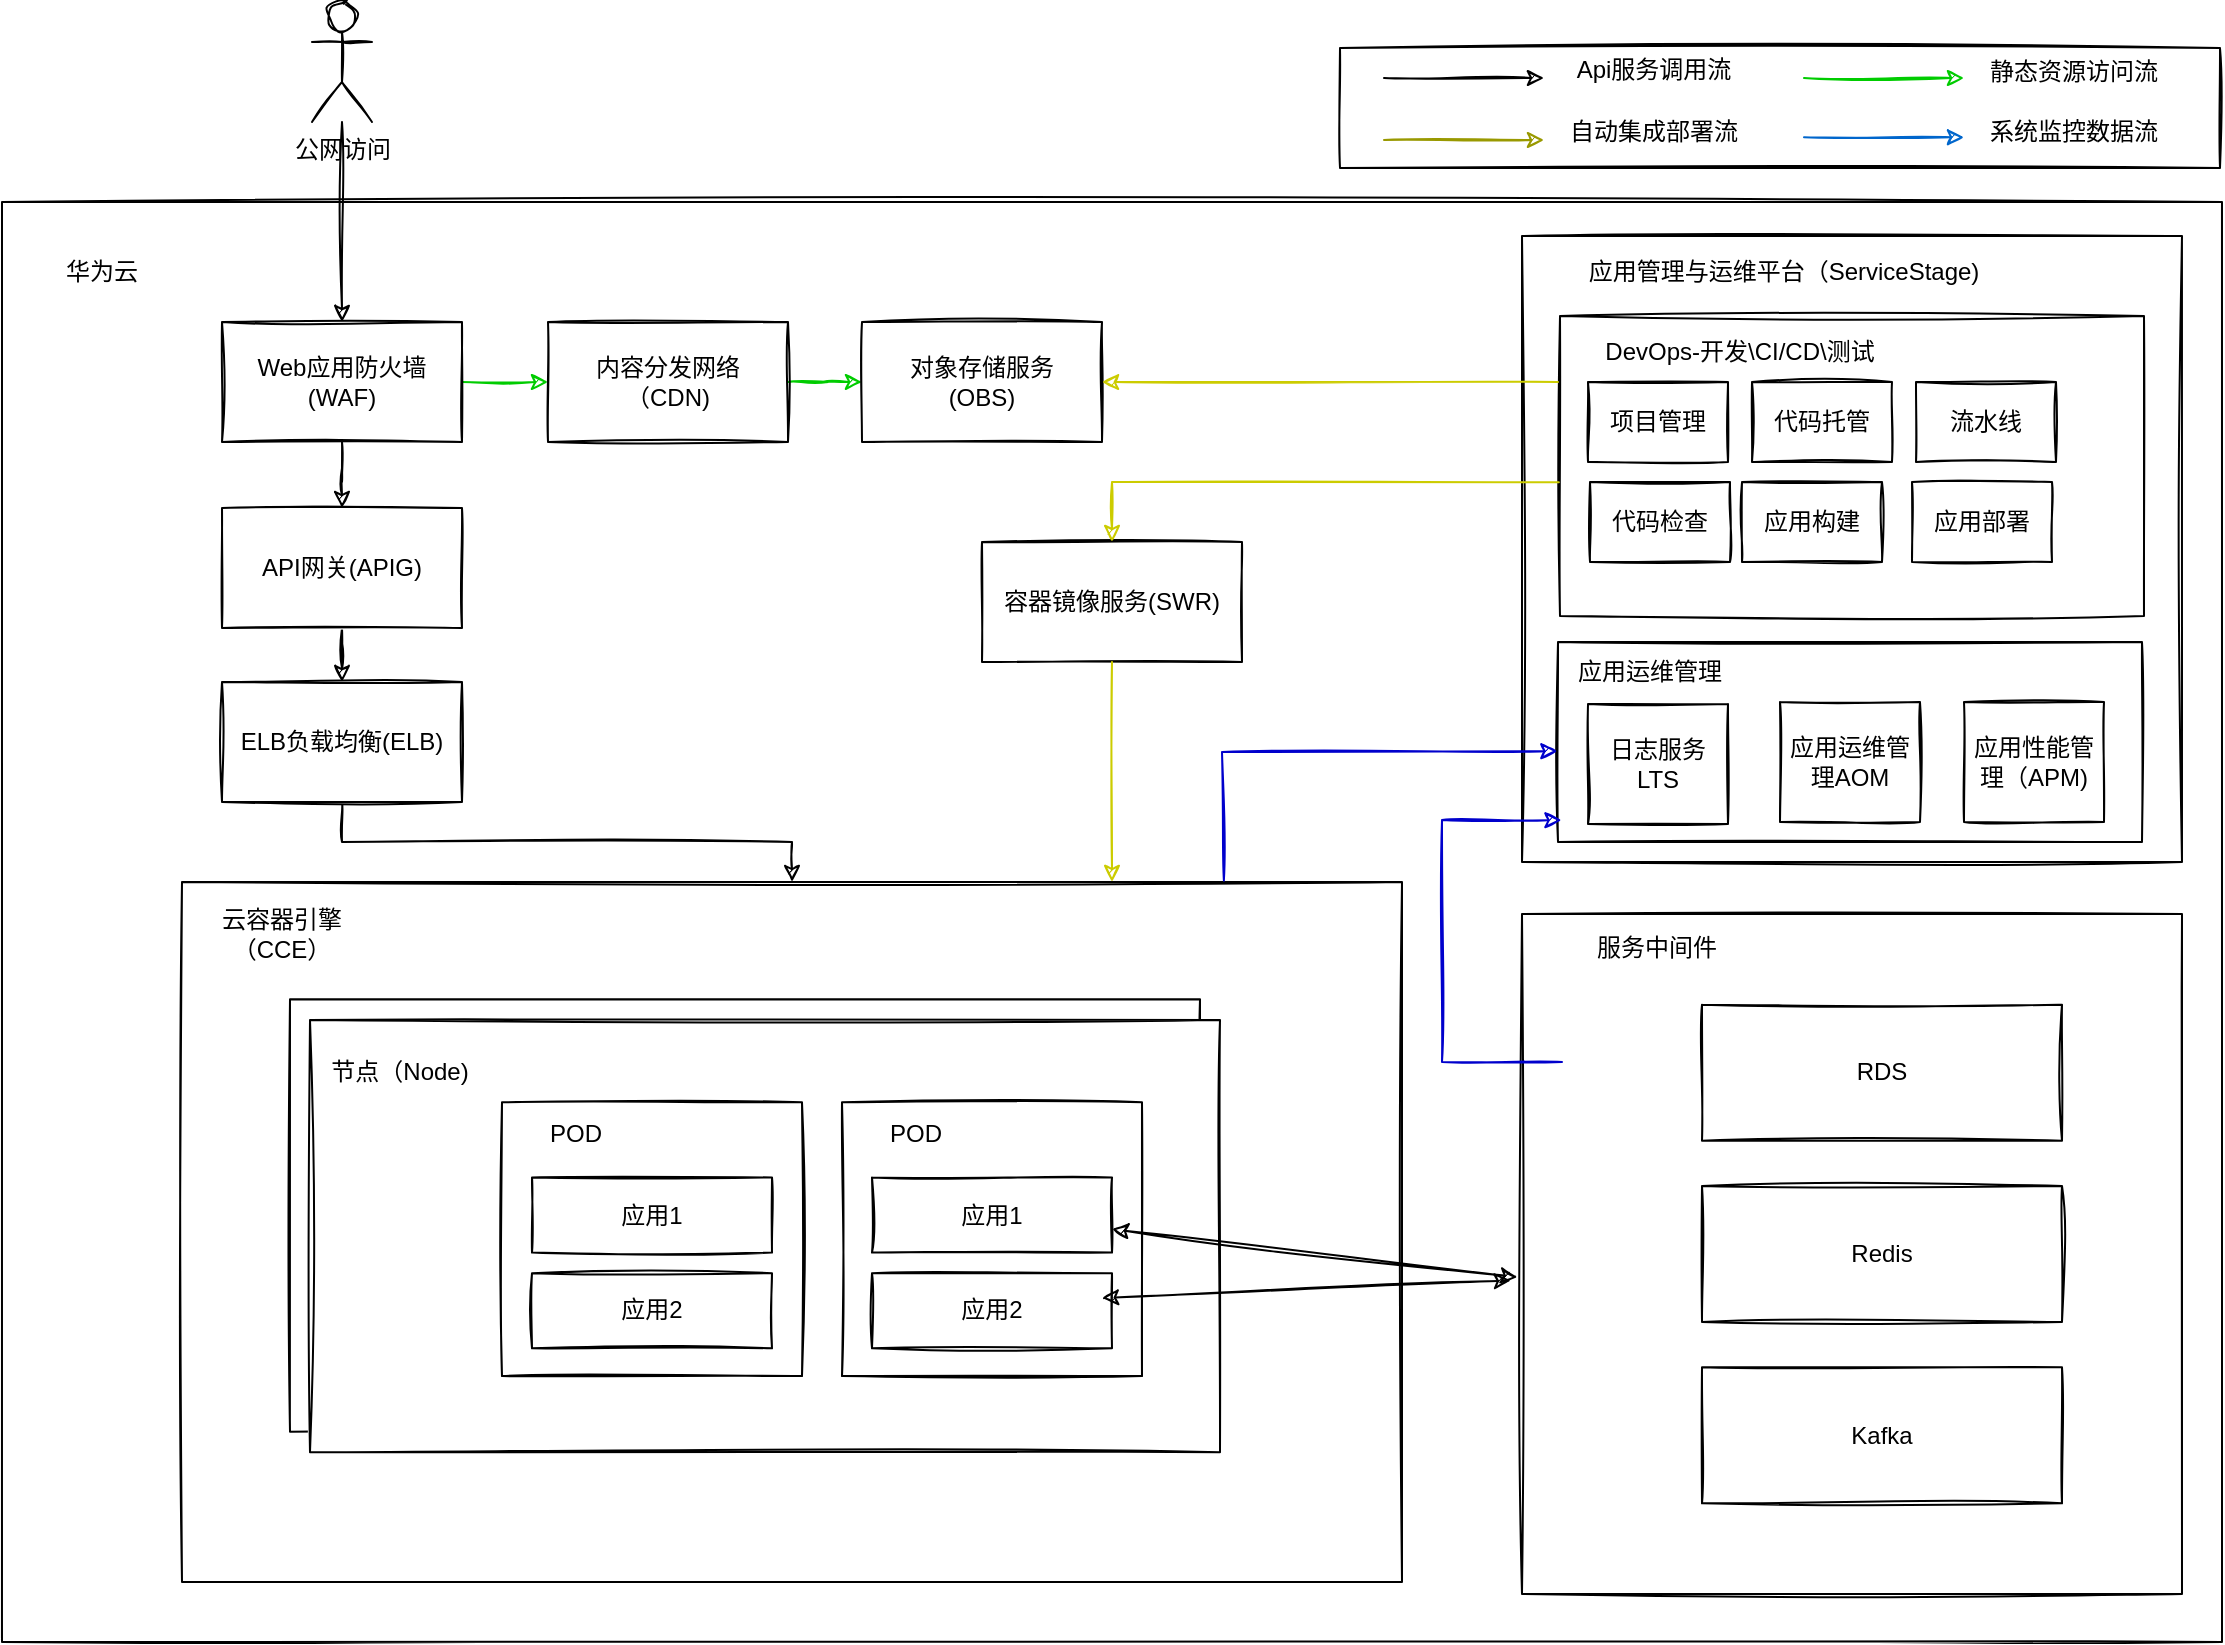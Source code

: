 <mxfile version="16.2.6" type="github">
  <diagram id="frolMqYxQoQGtpQ2CzU4" name="第 1 页">
    <mxGraphModel dx="1368" dy="945" grid="1" gridSize="10" guides="1" tooltips="1" connect="1" arrows="1" fold="1" page="1" pageScale="1" pageWidth="850" pageHeight="1100" math="0" shadow="0">
      <root>
        <mxCell id="0" />
        <mxCell id="1" parent="0" />
        <mxCell id="wlxEGy2Q7AkGiaXGp4Vi-1" value="" style="rounded=0;whiteSpace=wrap;html=1;sketch=1;" vertex="1" parent="1">
          <mxGeometry x="130" y="120" width="1110" height="720" as="geometry" />
        </mxCell>
        <mxCell id="wlxEGy2Q7AkGiaXGp4Vi-2" value="" style="rounded=0;whiteSpace=wrap;html=1;sketch=1;" vertex="1" parent="1">
          <mxGeometry x="890" y="137" width="330" height="313" as="geometry" />
        </mxCell>
        <mxCell id="wlxEGy2Q7AkGiaXGp4Vi-3" style="edgeStyle=orthogonalEdgeStyle;rounded=0;orthogonalLoop=1;jettySize=auto;html=1;fillColor=#d5e8d4;strokeColor=#00CC00;sketch=1;" edge="1" parent="1" source="wlxEGy2Q7AkGiaXGp4Vi-5" target="wlxEGy2Q7AkGiaXGp4Vi-9">
          <mxGeometry relative="1" as="geometry" />
        </mxCell>
        <mxCell id="wlxEGy2Q7AkGiaXGp4Vi-4" style="edgeStyle=orthogonalEdgeStyle;rounded=0;orthogonalLoop=1;jettySize=auto;html=1;entryX=0.5;entryY=0;entryDx=0;entryDy=0;strokeColor=#000000;sketch=1;" edge="1" parent="1" source="wlxEGy2Q7AkGiaXGp4Vi-5" target="wlxEGy2Q7AkGiaXGp4Vi-13">
          <mxGeometry relative="1" as="geometry" />
        </mxCell>
        <mxCell id="wlxEGy2Q7AkGiaXGp4Vi-5" value="Web应用防火墙(WAF)" style="rounded=0;whiteSpace=wrap;html=1;sketch=1;" vertex="1" parent="1">
          <mxGeometry x="240" y="180" width="120" height="60" as="geometry" />
        </mxCell>
        <mxCell id="wlxEGy2Q7AkGiaXGp4Vi-6" style="edgeStyle=orthogonalEdgeStyle;rounded=0;orthogonalLoop=1;jettySize=auto;html=1;sketch=1;" edge="1" parent="1" source="wlxEGy2Q7AkGiaXGp4Vi-7" target="wlxEGy2Q7AkGiaXGp4Vi-5">
          <mxGeometry relative="1" as="geometry" />
        </mxCell>
        <mxCell id="wlxEGy2Q7AkGiaXGp4Vi-7" value="公网访问" style="shape=umlActor;verticalLabelPosition=bottom;verticalAlign=top;html=1;sketch=1;" vertex="1" parent="1">
          <mxGeometry x="285" y="20" width="30" height="60" as="geometry" />
        </mxCell>
        <mxCell id="wlxEGy2Q7AkGiaXGp4Vi-8" style="edgeStyle=orthogonalEdgeStyle;rounded=0;orthogonalLoop=1;jettySize=auto;html=1;strokeColor=#00CC00;sketch=1;" edge="1" parent="1" source="wlxEGy2Q7AkGiaXGp4Vi-9" target="wlxEGy2Q7AkGiaXGp4Vi-10">
          <mxGeometry relative="1" as="geometry" />
        </mxCell>
        <mxCell id="wlxEGy2Q7AkGiaXGp4Vi-9" value="内容分发网络&lt;br&gt;（CDN)" style="rounded=0;whiteSpace=wrap;html=1;sketch=1;" vertex="1" parent="1">
          <mxGeometry x="403" y="180" width="120" height="60" as="geometry" />
        </mxCell>
        <mxCell id="wlxEGy2Q7AkGiaXGp4Vi-10" value="对象存储服务&lt;br&gt;(OBS)" style="rounded=0;whiteSpace=wrap;html=1;sketch=1;" vertex="1" parent="1">
          <mxGeometry x="560" y="180" width="120" height="60" as="geometry" />
        </mxCell>
        <mxCell id="wlxEGy2Q7AkGiaXGp4Vi-11" value="华为云" style="text;html=1;strokeColor=none;fillColor=none;align=center;verticalAlign=middle;whiteSpace=wrap;rounded=0;sketch=1;" vertex="1" parent="1">
          <mxGeometry x="150" y="140" width="60" height="30" as="geometry" />
        </mxCell>
        <mxCell id="wlxEGy2Q7AkGiaXGp4Vi-12" style="edgeStyle=orthogonalEdgeStyle;rounded=0;orthogonalLoop=1;jettySize=auto;html=1;strokeColor=#000000;sketch=1;" edge="1" parent="1" source="wlxEGy2Q7AkGiaXGp4Vi-13" target="wlxEGy2Q7AkGiaXGp4Vi-15">
          <mxGeometry relative="1" as="geometry" />
        </mxCell>
        <mxCell id="wlxEGy2Q7AkGiaXGp4Vi-13" value="API网关(APIG)" style="rounded=0;whiteSpace=wrap;html=1;sketch=1;" vertex="1" parent="1">
          <mxGeometry x="240" y="273" width="120" height="60" as="geometry" />
        </mxCell>
        <mxCell id="wlxEGy2Q7AkGiaXGp4Vi-14" style="edgeStyle=orthogonalEdgeStyle;rounded=0;orthogonalLoop=1;jettySize=auto;html=1;strokeColor=#000000;sketch=1;" edge="1" parent="1" source="wlxEGy2Q7AkGiaXGp4Vi-15" target="wlxEGy2Q7AkGiaXGp4Vi-17">
          <mxGeometry relative="1" as="geometry" />
        </mxCell>
        <mxCell id="wlxEGy2Q7AkGiaXGp4Vi-15" value="ELB负载均衡(ELB)" style="rounded=0;whiteSpace=wrap;html=1;sketch=1;" vertex="1" parent="1">
          <mxGeometry x="240" y="360" width="120" height="60" as="geometry" />
        </mxCell>
        <mxCell id="wlxEGy2Q7AkGiaXGp4Vi-16" value="" style="group;sketch=1;" vertex="1" connectable="0" parent="1">
          <mxGeometry x="220" y="460" width="610" height="350" as="geometry" />
        </mxCell>
        <mxCell id="wlxEGy2Q7AkGiaXGp4Vi-17" value="" style="rounded=0;whiteSpace=wrap;html=1;sketch=1;" vertex="1" parent="wlxEGy2Q7AkGiaXGp4Vi-16">
          <mxGeometry width="610" height="350" as="geometry" />
        </mxCell>
        <mxCell id="wlxEGy2Q7AkGiaXGp4Vi-18" value="云容器引擎（CCE）" style="text;html=1;strokeColor=none;fillColor=none;align=center;verticalAlign=middle;whiteSpace=wrap;rounded=0;sketch=1;" vertex="1" parent="wlxEGy2Q7AkGiaXGp4Vi-16">
          <mxGeometry x="10" y="10.294" width="80" height="30.882" as="geometry" />
        </mxCell>
        <mxCell id="wlxEGy2Q7AkGiaXGp4Vi-19" value="" style="rounded=0;whiteSpace=wrap;html=1;sketch=1;" vertex="1" parent="wlxEGy2Q7AkGiaXGp4Vi-16">
          <mxGeometry x="54" y="58.676" width="455" height="216.176" as="geometry" />
        </mxCell>
        <mxCell id="wlxEGy2Q7AkGiaXGp4Vi-20" value="" style="rounded=0;whiteSpace=wrap;html=1;sketch=1;" vertex="1" parent="wlxEGy2Q7AkGiaXGp4Vi-16">
          <mxGeometry x="64" y="68.971" width="455" height="216.176" as="geometry" />
        </mxCell>
        <mxCell id="wlxEGy2Q7AkGiaXGp4Vi-21" value="节点（Node)" style="text;html=1;strokeColor=none;fillColor=none;align=center;verticalAlign=middle;whiteSpace=wrap;rounded=0;sketch=1;" vertex="1" parent="wlxEGy2Q7AkGiaXGp4Vi-16">
          <mxGeometry x="69" y="79.265" width="80" height="30.882" as="geometry" />
        </mxCell>
        <mxCell id="wlxEGy2Q7AkGiaXGp4Vi-22" value="" style="rounded=0;whiteSpace=wrap;html=1;sketch=1;" vertex="1" parent="wlxEGy2Q7AkGiaXGp4Vi-16">
          <mxGeometry x="160" y="110.147" width="150" height="136.912" as="geometry" />
        </mxCell>
        <mxCell id="wlxEGy2Q7AkGiaXGp4Vi-23" value="" style="rounded=0;whiteSpace=wrap;html=1;sketch=1;" vertex="1" parent="wlxEGy2Q7AkGiaXGp4Vi-16">
          <mxGeometry x="330" y="110.147" width="150" height="136.912" as="geometry" />
        </mxCell>
        <mxCell id="wlxEGy2Q7AkGiaXGp4Vi-24" value="POD" style="text;html=1;strokeColor=none;fillColor=none;align=center;verticalAlign=middle;whiteSpace=wrap;rounded=0;sketch=1;" vertex="1" parent="wlxEGy2Q7AkGiaXGp4Vi-16">
          <mxGeometry x="157" y="110.147" width="80" height="30.882" as="geometry" />
        </mxCell>
        <mxCell id="wlxEGy2Q7AkGiaXGp4Vi-25" value="POD" style="text;html=1;strokeColor=none;fillColor=none;align=center;verticalAlign=middle;whiteSpace=wrap;rounded=0;sketch=1;" vertex="1" parent="wlxEGy2Q7AkGiaXGp4Vi-16">
          <mxGeometry x="327" y="110.147" width="80" height="30.882" as="geometry" />
        </mxCell>
        <mxCell id="wlxEGy2Q7AkGiaXGp4Vi-26" value="应用1" style="rounded=0;whiteSpace=wrap;html=1;sketch=1;" vertex="1" parent="wlxEGy2Q7AkGiaXGp4Vi-16">
          <mxGeometry x="175" y="147.721" width="120" height="37.574" as="geometry" />
        </mxCell>
        <mxCell id="wlxEGy2Q7AkGiaXGp4Vi-27" value="应用2" style="rounded=0;whiteSpace=wrap;html=1;sketch=1;" vertex="1" parent="wlxEGy2Q7AkGiaXGp4Vi-16">
          <mxGeometry x="175" y="195.588" width="120" height="37.574" as="geometry" />
        </mxCell>
        <mxCell id="wlxEGy2Q7AkGiaXGp4Vi-28" value="应用1" style="rounded=0;whiteSpace=wrap;html=1;sketch=1;" vertex="1" parent="wlxEGy2Q7AkGiaXGp4Vi-16">
          <mxGeometry x="345" y="147.721" width="120" height="37.574" as="geometry" />
        </mxCell>
        <mxCell id="wlxEGy2Q7AkGiaXGp4Vi-29" value="应用2" style="rounded=0;whiteSpace=wrap;html=1;sketch=1;" vertex="1" parent="wlxEGy2Q7AkGiaXGp4Vi-16">
          <mxGeometry x="345" y="195.588" width="120" height="37.574" as="geometry" />
        </mxCell>
        <mxCell id="wlxEGy2Q7AkGiaXGp4Vi-30" value="" style="group;sketch=1;" vertex="1" connectable="0" parent="1">
          <mxGeometry x="890" y="476" width="330" height="340" as="geometry" />
        </mxCell>
        <mxCell id="wlxEGy2Q7AkGiaXGp4Vi-31" value="" style="rounded=0;whiteSpace=wrap;html=1;sketch=1;" vertex="1" parent="wlxEGy2Q7AkGiaXGp4Vi-30">
          <mxGeometry width="330" height="340" as="geometry" />
        </mxCell>
        <mxCell id="wlxEGy2Q7AkGiaXGp4Vi-32" value="RDS" style="rounded=0;whiteSpace=wrap;html=1;sketch=1;" vertex="1" parent="wlxEGy2Q7AkGiaXGp4Vi-30">
          <mxGeometry x="90" y="45.333" width="180" height="68" as="geometry" />
        </mxCell>
        <mxCell id="wlxEGy2Q7AkGiaXGp4Vi-33" value="Redis" style="rounded=0;whiteSpace=wrap;html=1;sketch=1;" vertex="1" parent="wlxEGy2Q7AkGiaXGp4Vi-30">
          <mxGeometry x="90" y="136" width="180" height="68" as="geometry" />
        </mxCell>
        <mxCell id="wlxEGy2Q7AkGiaXGp4Vi-34" value="Kafka" style="rounded=0;whiteSpace=wrap;html=1;sketch=1;" vertex="1" parent="wlxEGy2Q7AkGiaXGp4Vi-30">
          <mxGeometry x="90" y="226.667" width="180" height="68" as="geometry" />
        </mxCell>
        <mxCell id="wlxEGy2Q7AkGiaXGp4Vi-35" value="服务中间件" style="text;html=1;strokeColor=none;fillColor=none;align=center;verticalAlign=middle;whiteSpace=wrap;rounded=0;sketch=1;" vertex="1" parent="wlxEGy2Q7AkGiaXGp4Vi-30">
          <mxGeometry width="135.0" height="34" as="geometry" />
        </mxCell>
        <mxCell id="wlxEGy2Q7AkGiaXGp4Vi-36" value="" style="endArrow=classic;startArrow=classic;html=1;rounded=0;strokeColor=#000000;entryX=-0.007;entryY=0.534;entryDx=0;entryDy=0;entryPerimeter=0;sketch=1;" edge="1" parent="1" source="wlxEGy2Q7AkGiaXGp4Vi-28" target="wlxEGy2Q7AkGiaXGp4Vi-31">
          <mxGeometry width="50" height="50" relative="1" as="geometry">
            <mxPoint x="840" y="580" as="sourcePoint" />
            <mxPoint x="890" y="530" as="targetPoint" />
          </mxGeometry>
        </mxCell>
        <mxCell id="wlxEGy2Q7AkGiaXGp4Vi-37" value="" style="endArrow=classic;startArrow=classic;html=1;rounded=0;strokeColor=#000000;exitX=-0.017;exitY=0.539;exitDx=0;exitDy=0;exitPerimeter=0;sketch=1;" edge="1" parent="1" source="wlxEGy2Q7AkGiaXGp4Vi-31">
          <mxGeometry width="50" height="50" relative="1" as="geometry">
            <mxPoint x="900" y="630" as="sourcePoint" />
            <mxPoint x="680" y="668" as="targetPoint" />
          </mxGeometry>
        </mxCell>
        <mxCell id="wlxEGy2Q7AkGiaXGp4Vi-38" value="容器镜像服务(SWR)" style="rounded=0;whiteSpace=wrap;html=1;sketch=1;" vertex="1" parent="1">
          <mxGeometry x="620" y="290" width="130" height="60" as="geometry" />
        </mxCell>
        <mxCell id="wlxEGy2Q7AkGiaXGp4Vi-39" value="" style="rounded=0;whiteSpace=wrap;html=1;sketch=1;" vertex="1" parent="1">
          <mxGeometry x="908" y="340" width="292" height="100" as="geometry" />
        </mxCell>
        <mxCell id="wlxEGy2Q7AkGiaXGp4Vi-40" value="日志服务LTS" style="rounded=0;whiteSpace=wrap;html=1;sketch=1;" vertex="1" parent="1">
          <mxGeometry x="923" y="371" width="70" height="60" as="geometry" />
        </mxCell>
        <mxCell id="wlxEGy2Q7AkGiaXGp4Vi-41" value="应用运维管理AOM" style="rounded=0;whiteSpace=wrap;html=1;sketch=1;" vertex="1" parent="1">
          <mxGeometry x="1019" y="370" width="70" height="60" as="geometry" />
        </mxCell>
        <mxCell id="wlxEGy2Q7AkGiaXGp4Vi-42" value="应用性能管理（APM)" style="rounded=0;whiteSpace=wrap;html=1;sketch=1;" vertex="1" parent="1">
          <mxGeometry x="1111" y="370" width="70" height="60" as="geometry" />
        </mxCell>
        <mxCell id="wlxEGy2Q7AkGiaXGp4Vi-43" value="应用运维管理" style="text;html=1;strokeColor=none;fillColor=none;align=center;verticalAlign=middle;whiteSpace=wrap;rounded=0;sketch=1;" vertex="1" parent="1">
          <mxGeometry x="908" y="340" width="92" height="30" as="geometry" />
        </mxCell>
        <mxCell id="wlxEGy2Q7AkGiaXGp4Vi-44" value="" style="rounded=0;whiteSpace=wrap;html=1;sketch=1;" vertex="1" parent="1">
          <mxGeometry x="909" y="177" width="292" height="150" as="geometry" />
        </mxCell>
        <mxCell id="wlxEGy2Q7AkGiaXGp4Vi-45" value="" style="endArrow=classic;html=1;rounded=0;strokeColor=#0000CC;entryX=-0.001;entryY=0.546;entryDx=0;entryDy=0;entryPerimeter=0;exitX=0.854;exitY=-0.002;exitDx=0;exitDy=0;exitPerimeter=0;sketch=1;" edge="1" parent="1" source="wlxEGy2Q7AkGiaXGp4Vi-17" target="wlxEGy2Q7AkGiaXGp4Vi-39">
          <mxGeometry width="50" height="50" relative="1" as="geometry">
            <mxPoint x="760" y="440" as="sourcePoint" />
            <mxPoint x="810" y="390" as="targetPoint" />
            <Array as="points">
              <mxPoint x="740" y="395" />
            </Array>
          </mxGeometry>
        </mxCell>
        <mxCell id="wlxEGy2Q7AkGiaXGp4Vi-46" value="" style="group;sketch=1;" vertex="1" connectable="0" parent="1">
          <mxGeometry x="799" y="39" width="440" height="64" as="geometry" />
        </mxCell>
        <mxCell id="wlxEGy2Q7AkGiaXGp4Vi-47" value="" style="rounded=0;whiteSpace=wrap;html=1;sketch=1;" vertex="1" parent="wlxEGy2Q7AkGiaXGp4Vi-46">
          <mxGeometry y="4" width="440" height="60" as="geometry" />
        </mxCell>
        <mxCell id="wlxEGy2Q7AkGiaXGp4Vi-48" value="" style="endArrow=classic;html=1;rounded=0;strokeColor=#000000;sketch=1;" edge="1" parent="wlxEGy2Q7AkGiaXGp4Vi-46">
          <mxGeometry width="50" height="50" relative="1" as="geometry">
            <mxPoint x="22" y="19" as="sourcePoint" />
            <mxPoint x="102" y="19" as="targetPoint" />
          </mxGeometry>
        </mxCell>
        <mxCell id="wlxEGy2Q7AkGiaXGp4Vi-49" value="Api服务调用流" style="text;html=1;strokeColor=none;fillColor=none;align=center;verticalAlign=middle;whiteSpace=wrap;rounded=0;sketch=1;" vertex="1" parent="wlxEGy2Q7AkGiaXGp4Vi-46">
          <mxGeometry x="102" width="110" height="30" as="geometry" />
        </mxCell>
        <mxCell id="wlxEGy2Q7AkGiaXGp4Vi-50" value="" style="endArrow=classic;html=1;rounded=0;strokeColor=#00CC00;sketch=1;" edge="1" parent="wlxEGy2Q7AkGiaXGp4Vi-46">
          <mxGeometry width="50" height="50" relative="1" as="geometry">
            <mxPoint x="232" y="19" as="sourcePoint" />
            <mxPoint x="312" y="19" as="targetPoint" />
          </mxGeometry>
        </mxCell>
        <mxCell id="wlxEGy2Q7AkGiaXGp4Vi-51" value="静态资源访问流" style="text;html=1;strokeColor=none;fillColor=none;align=center;verticalAlign=middle;whiteSpace=wrap;rounded=0;sketch=1;" vertex="1" parent="wlxEGy2Q7AkGiaXGp4Vi-46">
          <mxGeometry x="312" y="1" width="110" height="30" as="geometry" />
        </mxCell>
        <mxCell id="wlxEGy2Q7AkGiaXGp4Vi-52" value="" style="endArrow=classic;html=1;rounded=0;strokeColor=#999900;sketch=1;" edge="1" parent="wlxEGy2Q7AkGiaXGp4Vi-46">
          <mxGeometry width="50" height="50" relative="1" as="geometry">
            <mxPoint x="22" y="50" as="sourcePoint" />
            <mxPoint x="102" y="50" as="targetPoint" />
          </mxGeometry>
        </mxCell>
        <mxCell id="wlxEGy2Q7AkGiaXGp4Vi-53" value="自动集成部署流" style="text;html=1;strokeColor=none;fillColor=none;align=center;verticalAlign=middle;whiteSpace=wrap;rounded=0;sketch=1;" vertex="1" parent="wlxEGy2Q7AkGiaXGp4Vi-46">
          <mxGeometry x="102" y="31" width="110" height="30" as="geometry" />
        </mxCell>
        <mxCell id="wlxEGy2Q7AkGiaXGp4Vi-54" value="" style="endArrow=classic;html=1;rounded=0;strokeColor=#0066CC;sketch=1;" edge="1" parent="wlxEGy2Q7AkGiaXGp4Vi-46">
          <mxGeometry width="50" height="50" relative="1" as="geometry">
            <mxPoint x="232" y="48.66" as="sourcePoint" />
            <mxPoint x="312" y="48.66" as="targetPoint" />
          </mxGeometry>
        </mxCell>
        <mxCell id="wlxEGy2Q7AkGiaXGp4Vi-55" value="系统监控数据流" style="text;html=1;strokeColor=none;fillColor=none;align=center;verticalAlign=middle;whiteSpace=wrap;rounded=0;sketch=1;" vertex="1" parent="wlxEGy2Q7AkGiaXGp4Vi-46">
          <mxGeometry x="312" y="31" width="110" height="30" as="geometry" />
        </mxCell>
        <mxCell id="wlxEGy2Q7AkGiaXGp4Vi-56" value="" style="endArrow=classic;html=1;rounded=0;strokeColor=#0000CC;entryX=0.006;entryY=0.891;entryDx=0;entryDy=0;entryPerimeter=0;sketch=1;" edge="1" parent="1" target="wlxEGy2Q7AkGiaXGp4Vi-39">
          <mxGeometry width="50" height="50" relative="1" as="geometry">
            <mxPoint x="910" y="550.0" as="sourcePoint" />
            <mxPoint x="810" y="390" as="targetPoint" />
            <Array as="points">
              <mxPoint x="850" y="550" />
              <mxPoint x="850" y="429" />
            </Array>
          </mxGeometry>
        </mxCell>
        <mxCell id="wlxEGy2Q7AkGiaXGp4Vi-57" value="" style="endArrow=classic;html=1;rounded=0;strokeColor=#CCCC00;exitX=0;exitY=1;exitDx=0;exitDy=0;entryX=1;entryY=0.5;entryDx=0;entryDy=0;sketch=1;" edge="1" parent="1" source="wlxEGy2Q7AkGiaXGp4Vi-59" target="wlxEGy2Q7AkGiaXGp4Vi-10">
          <mxGeometry width="50" height="50" relative="1" as="geometry">
            <mxPoint x="760" y="440" as="sourcePoint" />
            <mxPoint x="810" y="390" as="targetPoint" />
          </mxGeometry>
        </mxCell>
        <mxCell id="wlxEGy2Q7AkGiaXGp4Vi-58" value="" style="endArrow=classic;html=1;rounded=0;strokeColor=#CCCC00;exitX=-0.002;exitY=0.554;exitDx=0;exitDy=0;exitPerimeter=0;sketch=1;" edge="1" parent="1" source="wlxEGy2Q7AkGiaXGp4Vi-44" target="wlxEGy2Q7AkGiaXGp4Vi-38">
          <mxGeometry width="50" height="50" relative="1" as="geometry">
            <mxPoint x="918" y="217.5" as="sourcePoint" />
            <mxPoint x="690" y="220" as="targetPoint" />
            <Array as="points">
              <mxPoint x="685" y="260" />
            </Array>
          </mxGeometry>
        </mxCell>
        <mxCell id="wlxEGy2Q7AkGiaXGp4Vi-59" value="DevOps-开发\CI/CD\测试" style="text;html=1;strokeColor=none;fillColor=none;align=center;verticalAlign=middle;whiteSpace=wrap;rounded=0;sketch=1;" vertex="1" parent="1">
          <mxGeometry x="908" y="180" width="182" height="30" as="geometry" />
        </mxCell>
        <mxCell id="wlxEGy2Q7AkGiaXGp4Vi-60" value="" style="endArrow=classic;html=1;rounded=0;strokeColor=#CCCC00;sketch=1;" edge="1" parent="1" source="wlxEGy2Q7AkGiaXGp4Vi-38">
          <mxGeometry width="50" height="50" relative="1" as="geometry">
            <mxPoint x="918" y="217.5" as="sourcePoint" />
            <mxPoint x="685" y="460.0" as="targetPoint" />
          </mxGeometry>
        </mxCell>
        <mxCell id="wlxEGy2Q7AkGiaXGp4Vi-61" value="应用管理与运维平台（ServiceStage)" style="text;html=1;strokeColor=none;fillColor=none;align=center;verticalAlign=middle;whiteSpace=wrap;rounded=0;sketch=1;" vertex="1" parent="1">
          <mxGeometry x="892" y="140" width="258" height="30" as="geometry" />
        </mxCell>
        <mxCell id="wlxEGy2Q7AkGiaXGp4Vi-62" value="项目管理" style="rounded=0;whiteSpace=wrap;html=1;sketch=1;" vertex="1" parent="1">
          <mxGeometry x="923" y="210" width="70" height="40" as="geometry" />
        </mxCell>
        <mxCell id="wlxEGy2Q7AkGiaXGp4Vi-63" value="代码托管" style="rounded=0;whiteSpace=wrap;html=1;sketch=1;" vertex="1" parent="1">
          <mxGeometry x="1005" y="210" width="70" height="40" as="geometry" />
        </mxCell>
        <mxCell id="wlxEGy2Q7AkGiaXGp4Vi-64" value="流水线" style="rounded=0;whiteSpace=wrap;html=1;sketch=1;" vertex="1" parent="1">
          <mxGeometry x="1087" y="210" width="70" height="40" as="geometry" />
        </mxCell>
        <mxCell id="wlxEGy2Q7AkGiaXGp4Vi-65" value="代码检查" style="rounded=0;whiteSpace=wrap;html=1;sketch=1;" vertex="1" parent="1">
          <mxGeometry x="924" y="260" width="70" height="40" as="geometry" />
        </mxCell>
        <mxCell id="wlxEGy2Q7AkGiaXGp4Vi-66" value="应用构建" style="rounded=0;whiteSpace=wrap;html=1;sketch=1;" vertex="1" parent="1">
          <mxGeometry x="1000" y="260" width="70" height="40" as="geometry" />
        </mxCell>
        <mxCell id="wlxEGy2Q7AkGiaXGp4Vi-67" value="应用部署" style="rounded=0;whiteSpace=wrap;html=1;sketch=1;" vertex="1" parent="1">
          <mxGeometry x="1085" y="260" width="70" height="40" as="geometry" />
        </mxCell>
      </root>
    </mxGraphModel>
  </diagram>
</mxfile>
